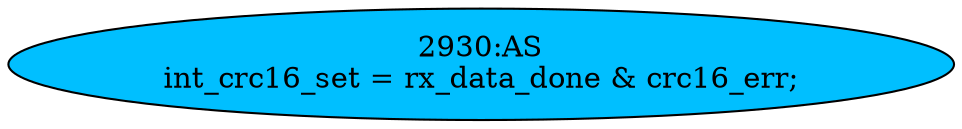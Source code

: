 strict digraph "" {
	node [label="\N"];
	"2930:AS"	 [ast="<pyverilog.vparser.ast.Assign object at 0x7f13b555db10>",
		def_var="['int_crc16_set']",
		fillcolor=deepskyblue,
		label="2930:AS
int_crc16_set = rx_data_done & crc16_err;",
		statements="[]",
		style=filled,
		typ=Assign,
		use_var="['rx_data_done', 'crc16_err']"];
}
